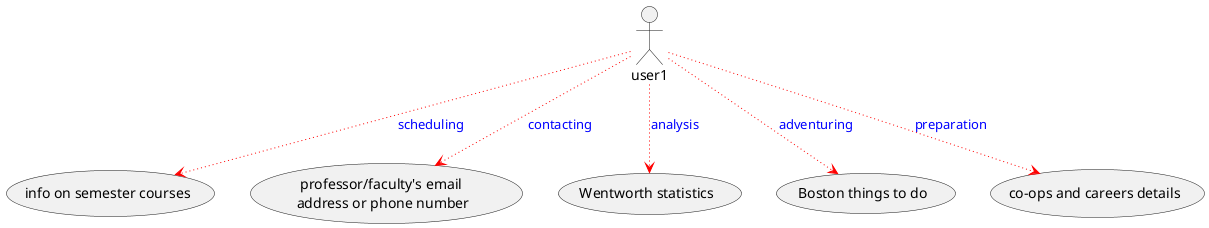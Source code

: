 @startuml test

actor user1

user1 --> (info on semester courses) #red;line.dotted;text:blue   : scheduling
user1 --> (professor/faculty's email\n address or phone number) #red;line.dotted;text:blue  : contacting
user1 --> (Wentworth statistics) #red;line.dotted;text:blue   : analysis
user1 --> (Boston things to do) #red;line.dotted;text:blue   : adventuring
user1 --> (co-ops and careers details) #red;line.dotted;text:blue   : preparation

@enduml